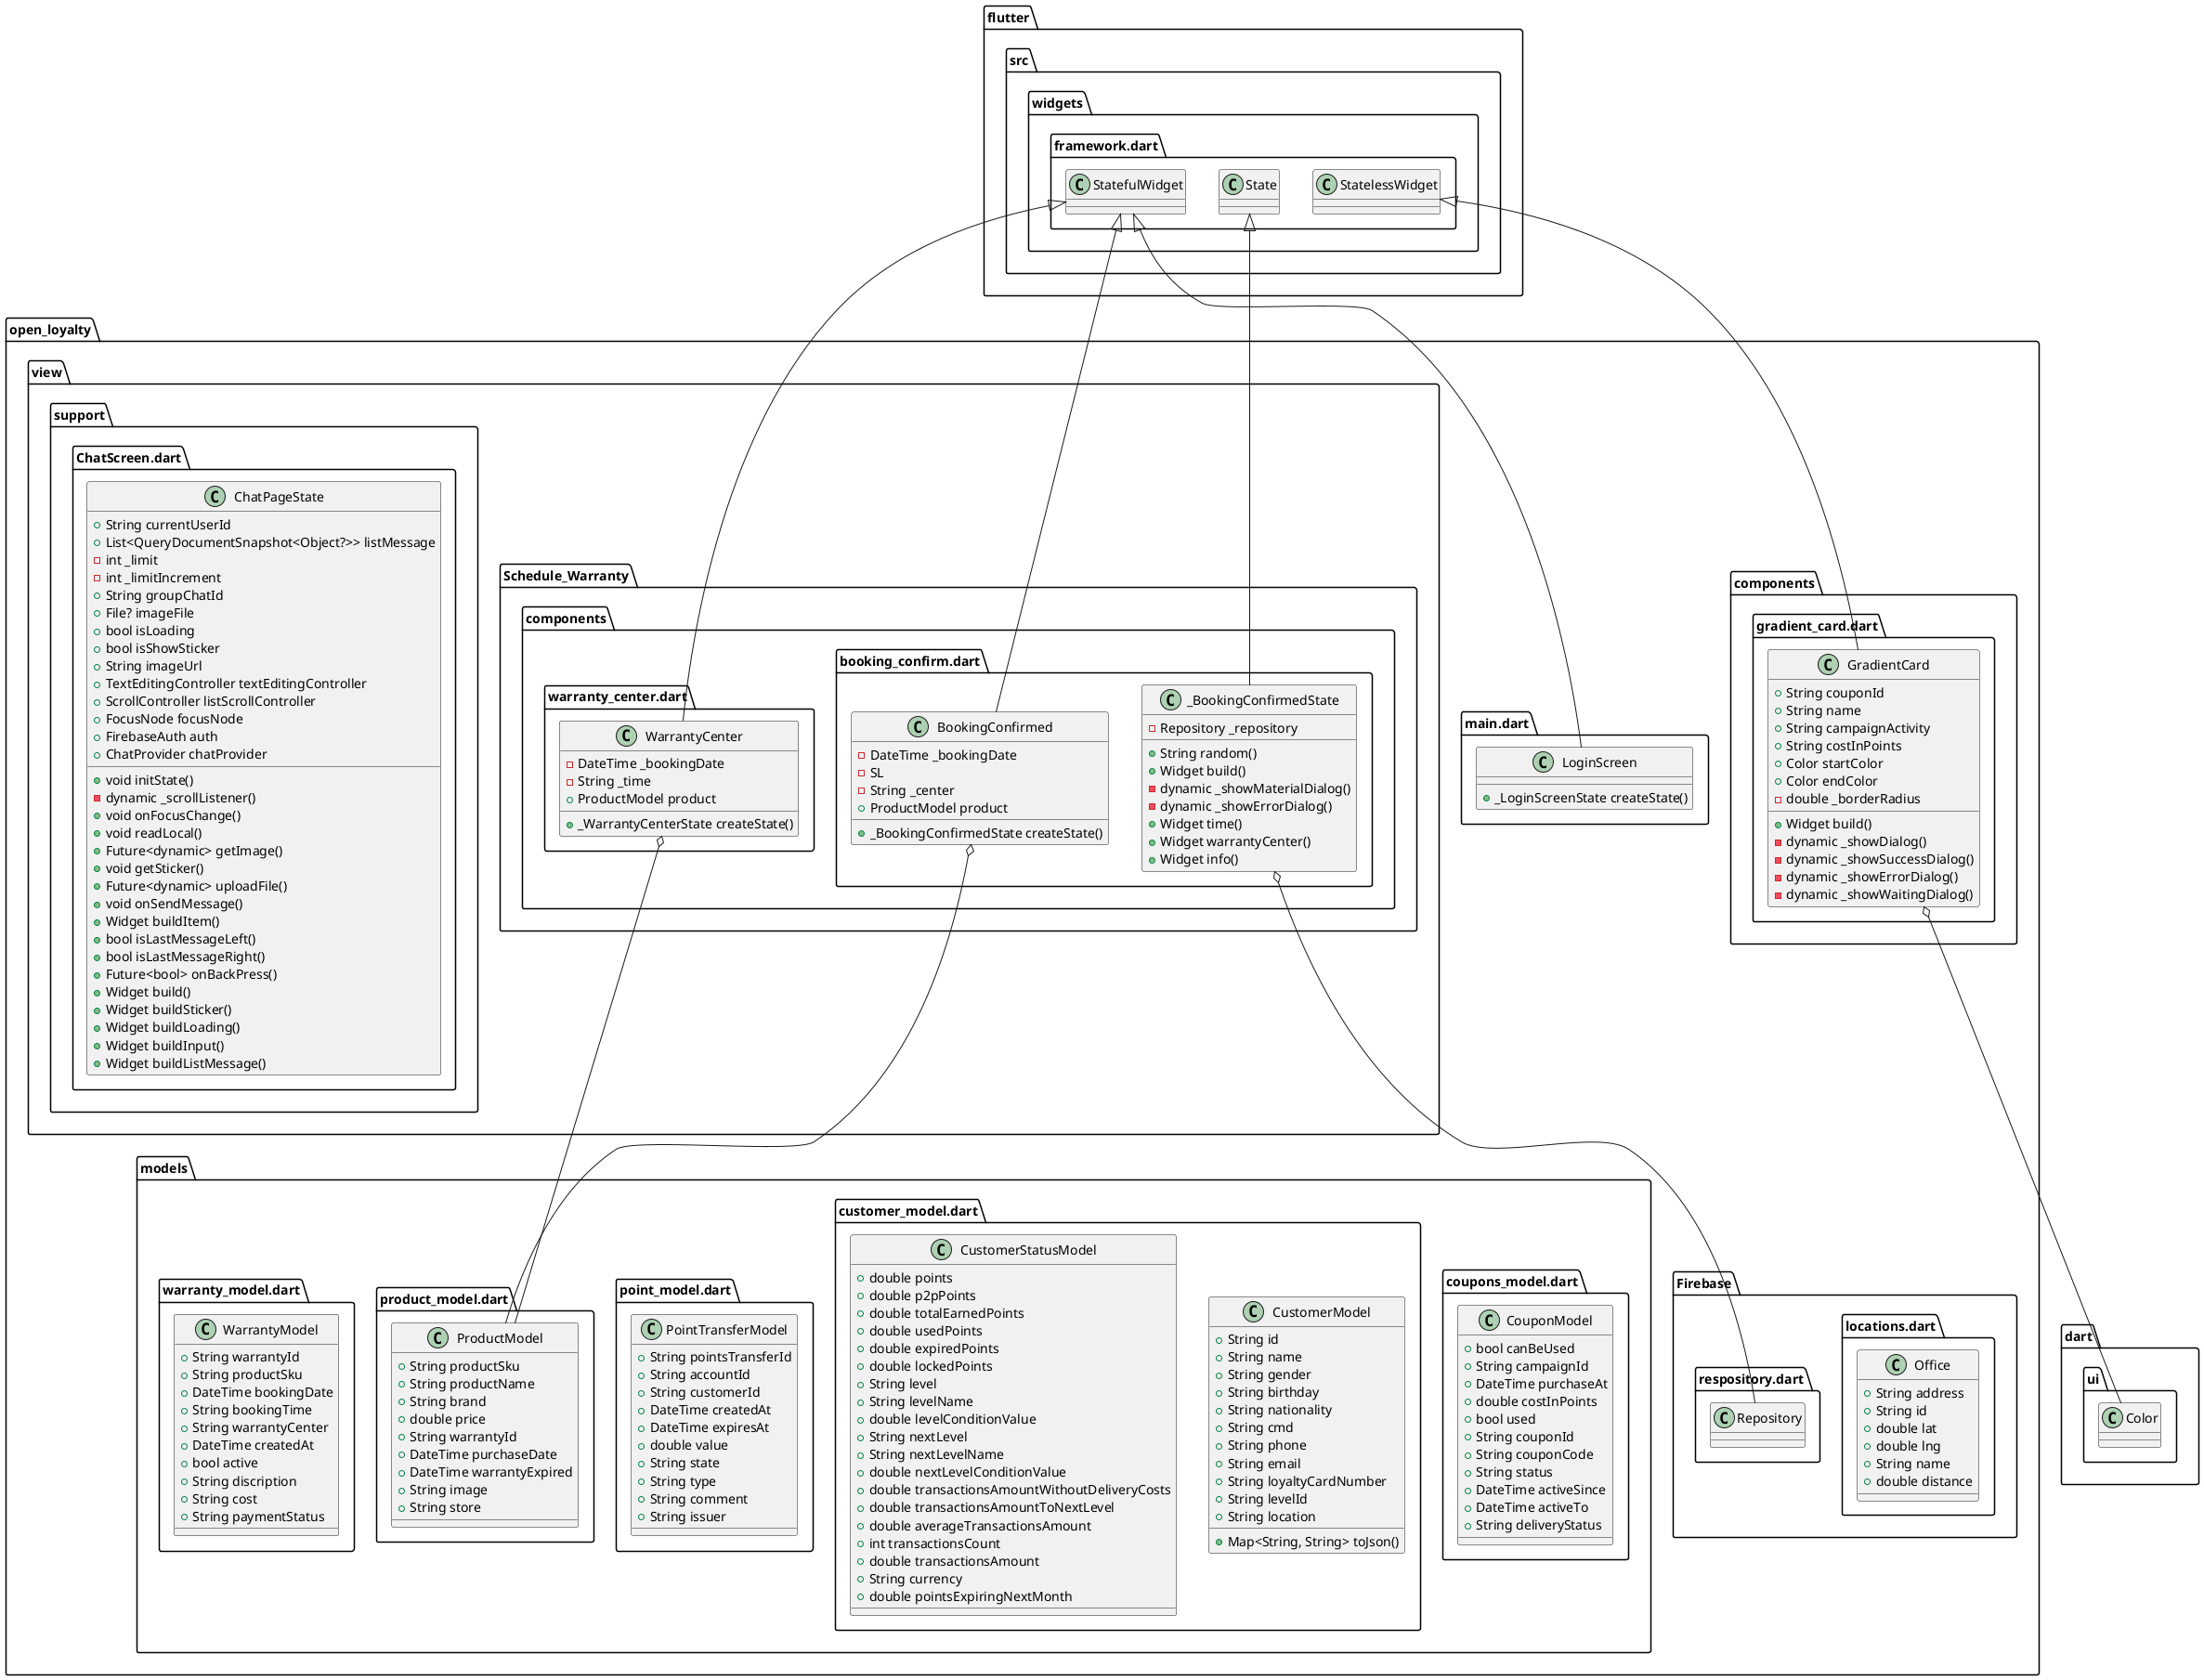 @startuml
set namespaceSeparator ::


class "open_loyalty::components::gradient_card.dart::GradientCard" {
  +String couponId
  +String name
  +String campaignActivity
  +String costInPoints
  +Color startColor
  +Color endColor
  -double _borderRadius
  +Widget build()
  -dynamic _showDialog()
  -dynamic _showSuccessDialog()
  -dynamic _showErrorDialog()
  -dynamic _showWaitingDialog()
}

"open_loyalty::components::gradient_card.dart::GradientCard" o-- "dart::ui::Color"
"flutter::src::widgets::framework.dart::StatelessWidget" <|-- "open_loyalty::components::gradient_card.dart::GradientCard"



class "open_loyalty::Firebase::locations.dart::Office" {
  +String address
  +String id
  +double lat
  +double lng
  +String name
  +double distance
}


class "open_loyalty::main.dart::LoginScreen" {
  +_LoginScreenState createState()
}

"flutter::src::widgets::framework.dart::StatefulWidget" <|-- "open_loyalty::main.dart::LoginScreen"


class "open_loyalty::models::coupons_model.dart::CouponModel" {
  +bool canBeUsed
  +String campaignId
  +DateTime purchaseAt
  +double costInPoints
  +bool used
  +String couponId
  +String couponCode
  +String status
  +DateTime activeSince
  +DateTime activeTo
  +String deliveryStatus
}

class "open_loyalty::models::customer_model.dart::CustomerModel" {
  +String id
  +String name
  +String gender
  +String birthday
  +String nationality
  +String cmd
  +String phone
  +String email
  +String loyaltyCardNumber
  +String levelId
  +String location
  +Map<String, String> toJson()
}

class "open_loyalty::models::customer_model.dart::CustomerStatusModel" {
  +double points
  +double p2pPoints
  +double totalEarnedPoints
  +double usedPoints
  +double expiredPoints
  +double lockedPoints
  +String level
  +String levelName
  +double levelConditionValue
  +String nextLevel
  +String nextLevelName
  +double nextLevelConditionValue
  +double transactionsAmountWithoutDeliveryCosts
  +double transactionsAmountToNextLevel
  +double averageTransactionsAmount
  +int transactionsCount
  +double transactionsAmount
  +String currency
  +double pointsExpiringNextMonth
}


class "open_loyalty::models::point_model.dart::PointTransferModel" {
  +String pointsTransferId
  +String accountId
  +String customerId
  +DateTime createdAt
  +DateTime expiresAt
  +double value
  +String state
  +String type
  +String comment
  +String issuer
}

class "open_loyalty::models::product_model.dart::ProductModel" {
  +String productSku
  +String productName
  +String brand
  +double price
  +String warrantyId
  +DateTime purchaseDate
  +DateTime warrantyExpired
  +String image
  +String store
}



class "open_loyalty::models::warranty_model.dart::WarrantyModel" {
  +String warrantyId
  +String productSku
  +DateTime bookingDate
  +String bookingTime
  +String warrantyCenter
  +DateTime createdAt
  +bool active
  +String discription
  +String cost
  +String paymentStatus
}


class "open_loyalty::view::Schedule_Warranty::components::booking_confirm.dart::BookingConfirmed" {
  -DateTime _bookingDate
  -SL
  -String _center
  +ProductModel product
  +_BookingConfirmedState createState()
}

"open_loyalty::view::Schedule_Warranty::components::booking_confirm.dart::BookingConfirmed" o-- "open_loyalty::models::product_model.dart::ProductModel"
"flutter::src::widgets::framework.dart::StatefulWidget" <|-- "open_loyalty::view::Schedule_Warranty::components::booking_confirm.dart::BookingConfirmed"

class "open_loyalty::view::Schedule_Warranty::components::booking_confirm.dart::_BookingConfirmedState" {
  -Repository _repository
  +String random()
  +Widget build()
  -dynamic _showMaterialDialog()
  -dynamic _showErrorDialog()
  +Widget time()
  +Widget warrantyCenter()
  +Widget info()
}

"open_loyalty::view::Schedule_Warranty::components::booking_confirm.dart::_BookingConfirmedState" o-- "open_loyalty::Firebase::respository.dart::Repository"
"flutter::src::widgets::framework.dart::State" <|-- "open_loyalty::view::Schedule_Warranty::components::booking_confirm.dart::_BookingConfirmedState"

class "open_loyalty::view::Schedule_Warranty::components::warranty_center.dart::WarrantyCenter" {
  -DateTime _bookingDate
  -String _time
  +ProductModel product
  +_WarrantyCenterState createState()
}

"open_loyalty::view::Schedule_Warranty::components::warranty_center.dart::WarrantyCenter" o-- "open_loyalty::models::product_model.dart::ProductModel"
"flutter::src::widgets::framework.dart::StatefulWidget" <|-- "open_loyalty::view::Schedule_Warranty::components::warranty_center.dart::WarrantyCenter"

class "open_loyalty::view::support::ChatScreen.dart::ChatPageState" {
  +String currentUserId
  +List<QueryDocumentSnapshot<Object?>> listMessage
  -int _limit
  -int _limitIncrement
  +String groupChatId
  +File? imageFile
  +bool isLoading
  +bool isShowSticker
  +String imageUrl
  +TextEditingController textEditingController
  +ScrollController listScrollController
  +FocusNode focusNode
  +FirebaseAuth auth
  +ChatProvider chatProvider
  +void initState()
  -dynamic _scrollListener()
  +void onFocusChange()
  +void readLocal()
  +Future<dynamic> getImage()
  +void getSticker()
  +Future<dynamic> uploadFile()
  +void onSendMessage()
  +Widget buildItem()
  +bool isLastMessageLeft()
  +bool isLastMessageRight()
  +Future<bool> onBackPress()
  +Widget build()
  +Widget buildSticker()
  +Widget buildLoading()
  +Widget buildInput()
  +Widget buildListMessage()
}


@enduml
